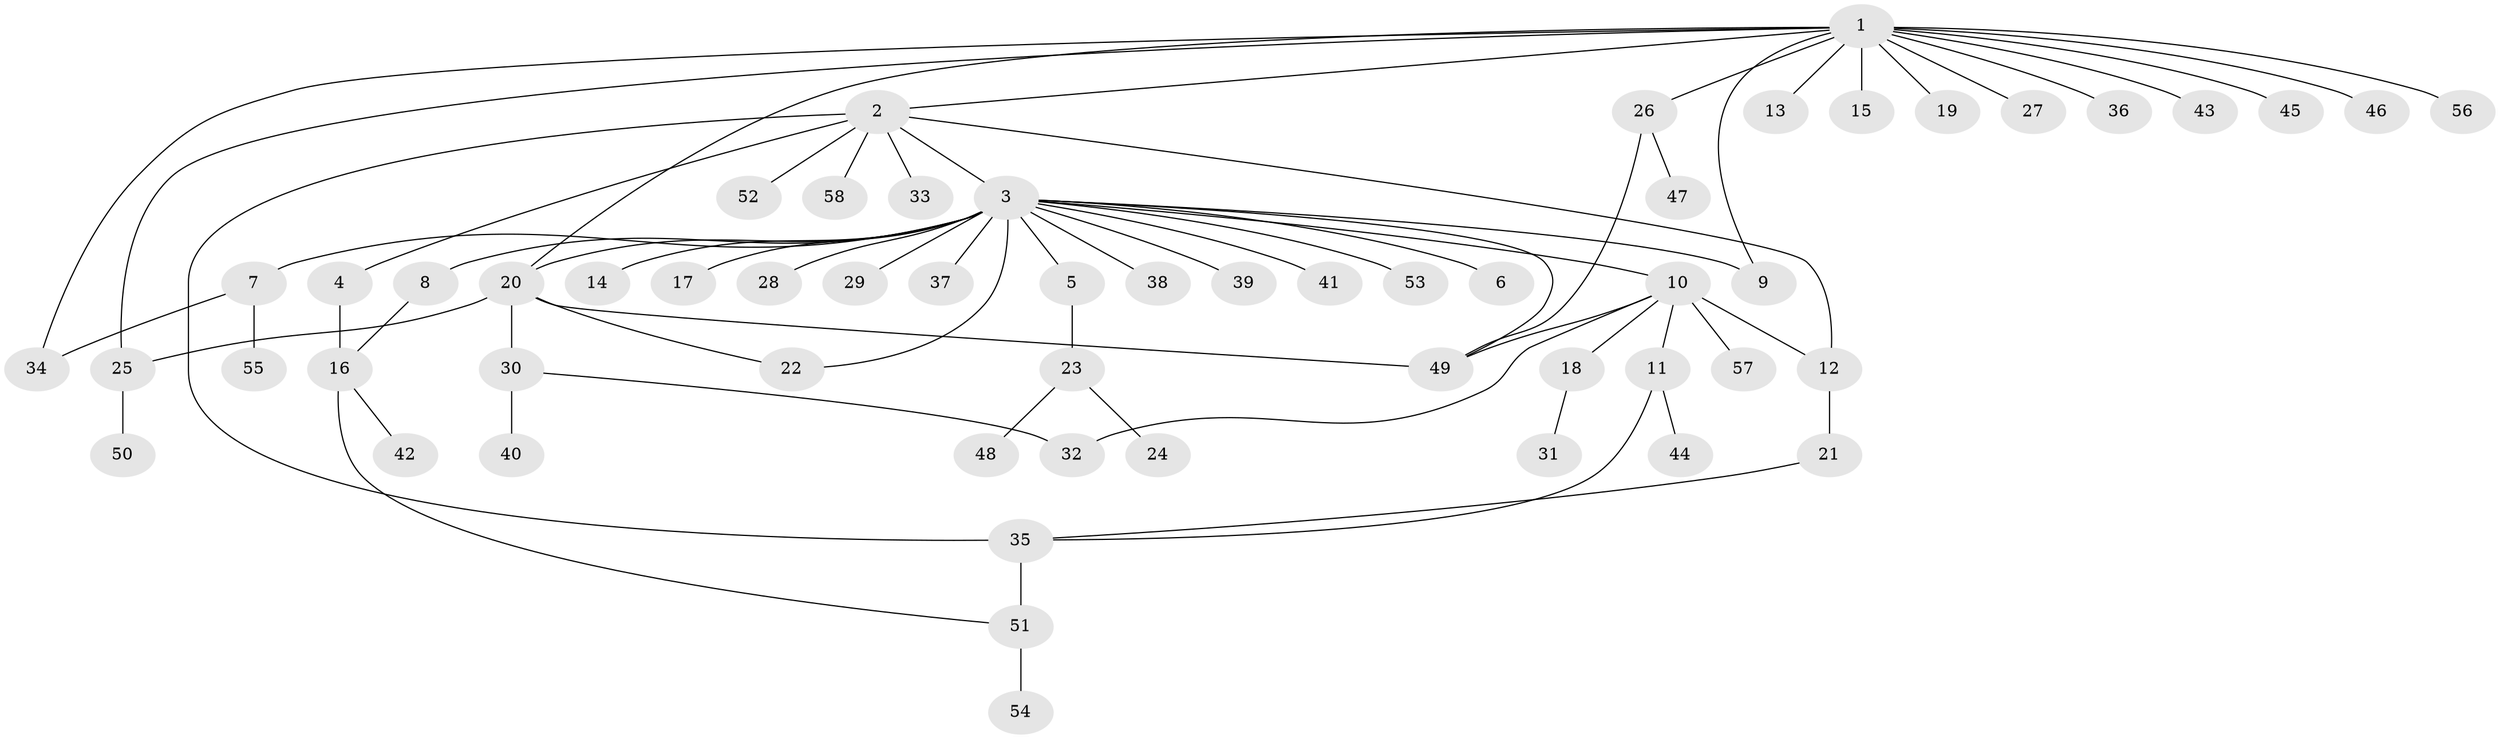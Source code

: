 // original degree distribution, {16: 0.010638297872340425, 9: 0.031914893617021274, 22: 0.010638297872340425, 2: 0.1595744680851064, 3: 0.1276595744680851, 1: 0.5851063829787234, 4: 0.031914893617021274, 5: 0.02127659574468085, 6: 0.010638297872340425, 8: 0.010638297872340425}
// Generated by graph-tools (version 1.1) at 2025/50/03/04/25 22:50:41]
// undirected, 58 vertices, 71 edges
graph export_dot {
  node [color=gray90,style=filled];
  1;
  2;
  3;
  4;
  5;
  6;
  7;
  8;
  9;
  10;
  11;
  12;
  13;
  14;
  15;
  16;
  17;
  18;
  19;
  20;
  21;
  22;
  23;
  24;
  25;
  26;
  27;
  28;
  29;
  30;
  31;
  32;
  33;
  34;
  35;
  36;
  37;
  38;
  39;
  40;
  41;
  42;
  43;
  44;
  45;
  46;
  47;
  48;
  49;
  50;
  51;
  52;
  53;
  54;
  55;
  56;
  57;
  58;
  1 -- 2 [weight=1.0];
  1 -- 9 [weight=1.0];
  1 -- 13 [weight=1.0];
  1 -- 15 [weight=1.0];
  1 -- 19 [weight=1.0];
  1 -- 20 [weight=1.0];
  1 -- 25 [weight=1.0];
  1 -- 26 [weight=1.0];
  1 -- 27 [weight=1.0];
  1 -- 34 [weight=1.0];
  1 -- 36 [weight=1.0];
  1 -- 43 [weight=1.0];
  1 -- 45 [weight=1.0];
  1 -- 46 [weight=1.0];
  1 -- 56 [weight=1.0];
  2 -- 3 [weight=1.0];
  2 -- 4 [weight=1.0];
  2 -- 12 [weight=1.0];
  2 -- 33 [weight=1.0];
  2 -- 35 [weight=1.0];
  2 -- 52 [weight=1.0];
  2 -- 58 [weight=1.0];
  3 -- 5 [weight=1.0];
  3 -- 6 [weight=1.0];
  3 -- 7 [weight=1.0];
  3 -- 8 [weight=2.0];
  3 -- 9 [weight=1.0];
  3 -- 10 [weight=1.0];
  3 -- 14 [weight=1.0];
  3 -- 17 [weight=1.0];
  3 -- 20 [weight=1.0];
  3 -- 22 [weight=1.0];
  3 -- 28 [weight=1.0];
  3 -- 29 [weight=1.0];
  3 -- 37 [weight=1.0];
  3 -- 38 [weight=1.0];
  3 -- 39 [weight=1.0];
  3 -- 41 [weight=1.0];
  3 -- 49 [weight=1.0];
  3 -- 53 [weight=1.0];
  4 -- 16 [weight=5.0];
  5 -- 23 [weight=1.0];
  7 -- 34 [weight=1.0];
  7 -- 55 [weight=1.0];
  8 -- 16 [weight=1.0];
  10 -- 11 [weight=1.0];
  10 -- 12 [weight=1.0];
  10 -- 18 [weight=1.0];
  10 -- 32 [weight=1.0];
  10 -- 49 [weight=1.0];
  10 -- 57 [weight=1.0];
  11 -- 35 [weight=1.0];
  11 -- 44 [weight=1.0];
  12 -- 21 [weight=3.0];
  16 -- 42 [weight=1.0];
  16 -- 51 [weight=1.0];
  18 -- 31 [weight=1.0];
  20 -- 22 [weight=1.0];
  20 -- 25 [weight=1.0];
  20 -- 30 [weight=2.0];
  20 -- 49 [weight=1.0];
  21 -- 35 [weight=1.0];
  23 -- 24 [weight=1.0];
  23 -- 48 [weight=1.0];
  25 -- 50 [weight=1.0];
  26 -- 47 [weight=1.0];
  26 -- 49 [weight=1.0];
  30 -- 32 [weight=1.0];
  30 -- 40 [weight=1.0];
  35 -- 51 [weight=2.0];
  51 -- 54 [weight=1.0];
}
